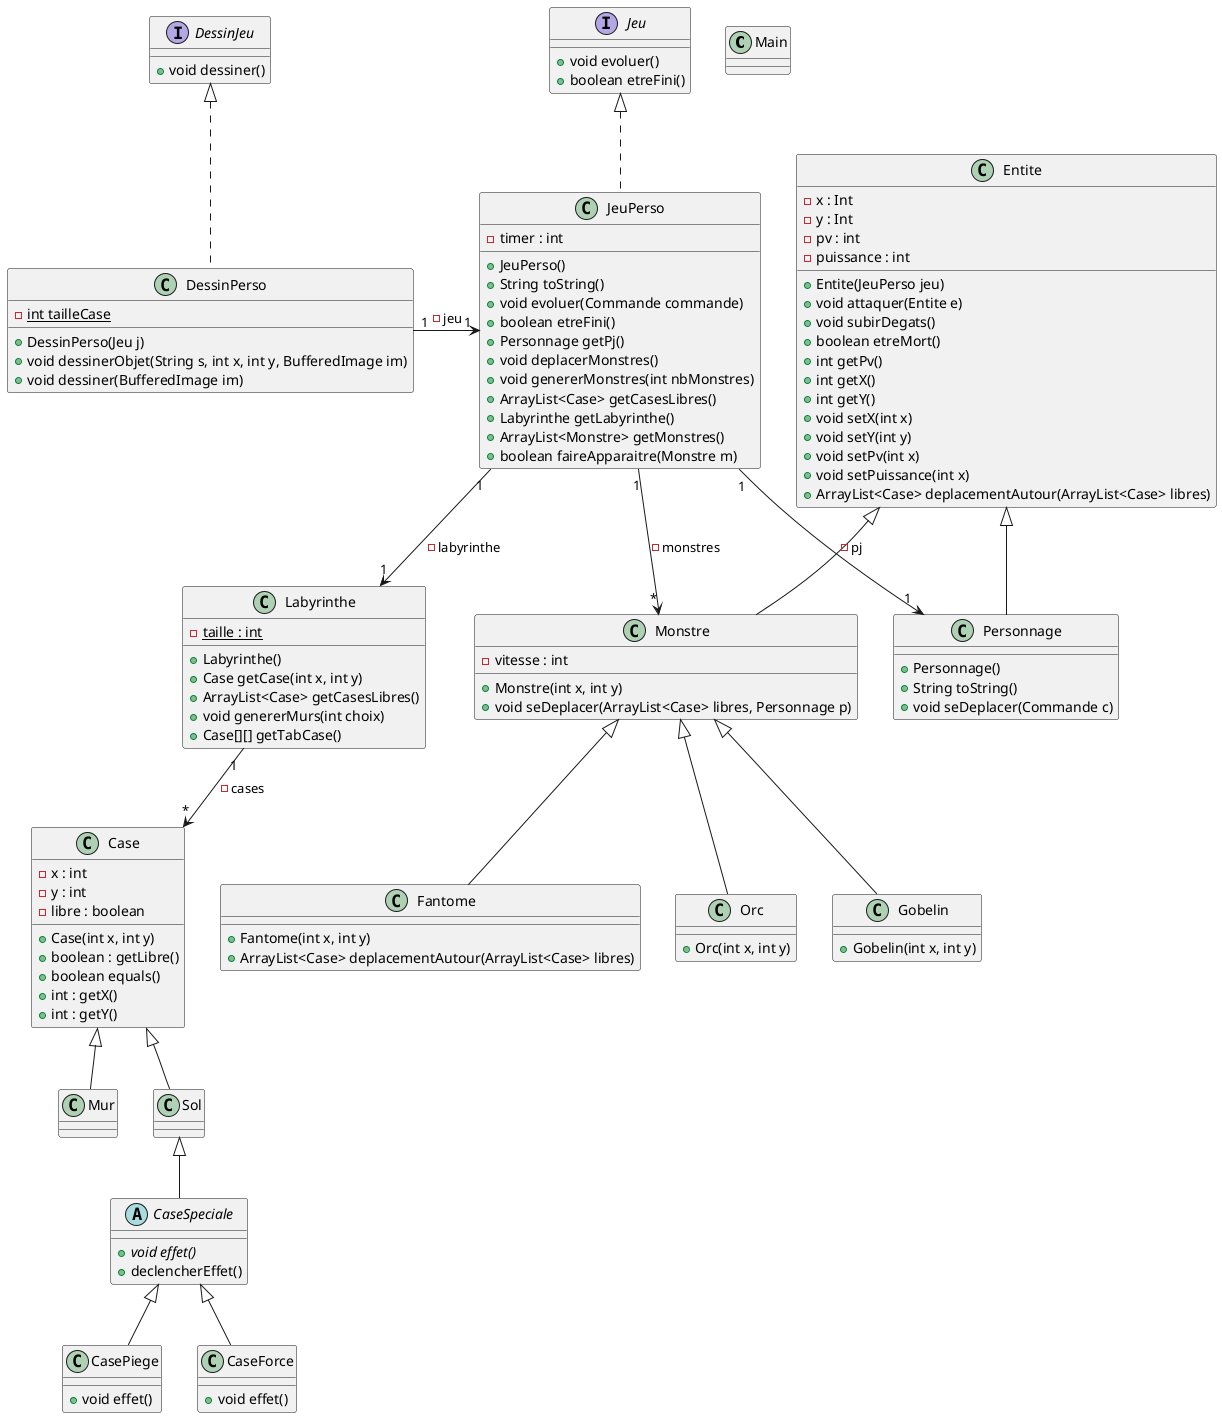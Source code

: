 @startuml

class Main {}

class Labyrinthe {
    - {static} taille : int
    + Labyrinthe()
    + Case getCase(int x, int y)
    + ArrayList<Case> getCasesLibres()
    + void genererMurs(int choix)
    + Case[][] getTabCase()
}
Labyrinthe "1" --> "*" Case : - cases

class Case {
    - x : int
    - y : int
    - libre : boolean
    + Case(int x, int y)
    + boolean : getLibre()
    + boolean equals()
    + int : getX()
    + int : getY()
}

class Mur extends Case {
}

class Sol extends Case {
}

abstract class CaseSpeciale extends Sol {
    + {abstract} void effet()
    + declencherEffet()
}

class CasePiege extends CaseSpeciale {
     + void effet()
}

class CaseForce extends CaseSpeciale {
     + void effet()
}

class Entite {
    - x : Int
    - y : Int
    - pv : int
    - puissance : int
    + Entite(JeuPerso jeu)
    + void attaquer(Entite e)
    + void subirDegats()
    + boolean etreMort()
    + int getPv()
    + int getX()
    + int getY()
    + void setX(int x)
    + void setY(int y)
    + void setPv(int x)
    + void setPuissance(int x)
    + ArrayList<Case> deplacementAutour(ArrayList<Case> libres)
}

class Personnage extends Entite {
    + Personnage()
    + String toString()
    + void seDeplacer(Commande c)
}

class Monstre extends Entite {
    - vitesse : int
    + Monstre(int x, int y)
    + void seDeplacer(ArrayList<Case> libres, Personnage p)
}

class Fantome extends Monstre {
    + Fantome(int x, int y)
    + ArrayList<Case> deplacementAutour(ArrayList<Case> libres)
}

class Orc extends Monstre {
    + Orc(int x, int y)
}

class Gobelin extends Monstre {
    + Gobelin(int x, int y)
}

interface Jeu {
    + void evoluer()
    + boolean etreFini()
}

interface DessinJeu {
    + void dessiner()
}

class JeuPerso implements Jeu {
    - timer : int
    + JeuPerso()
    + String toString()
    + void evoluer(Commande commande)
    + boolean etreFini()
    + Personnage getPj()
    + void deplacerMonstres()
    + void genererMonstres(int nbMonstres)
    + ArrayList<Case> getCasesLibres()
    + Labyrinthe getLabyrinthe()
    + ArrayList<Monstre> getMonstres()
    + boolean faireApparaitre(Monstre m)
}
JeuPerso "1" --> "1" Labyrinthe : - labyrinthe
JeuPerso "1" --> "1" Personnage : - pj
JeuPerso "1" --> "*" Monstre : - monstres

class DessinPerso implements DessinJeu {
    - {static} int tailleCase
    + DessinPerso(Jeu j)
    + void dessinerObjet(String s, int x, int y, BufferedImage im)
    + void dessiner(BufferedImage im)
}
DessinPerso "1" -> "1" JeuPerso : - jeu

@enduml